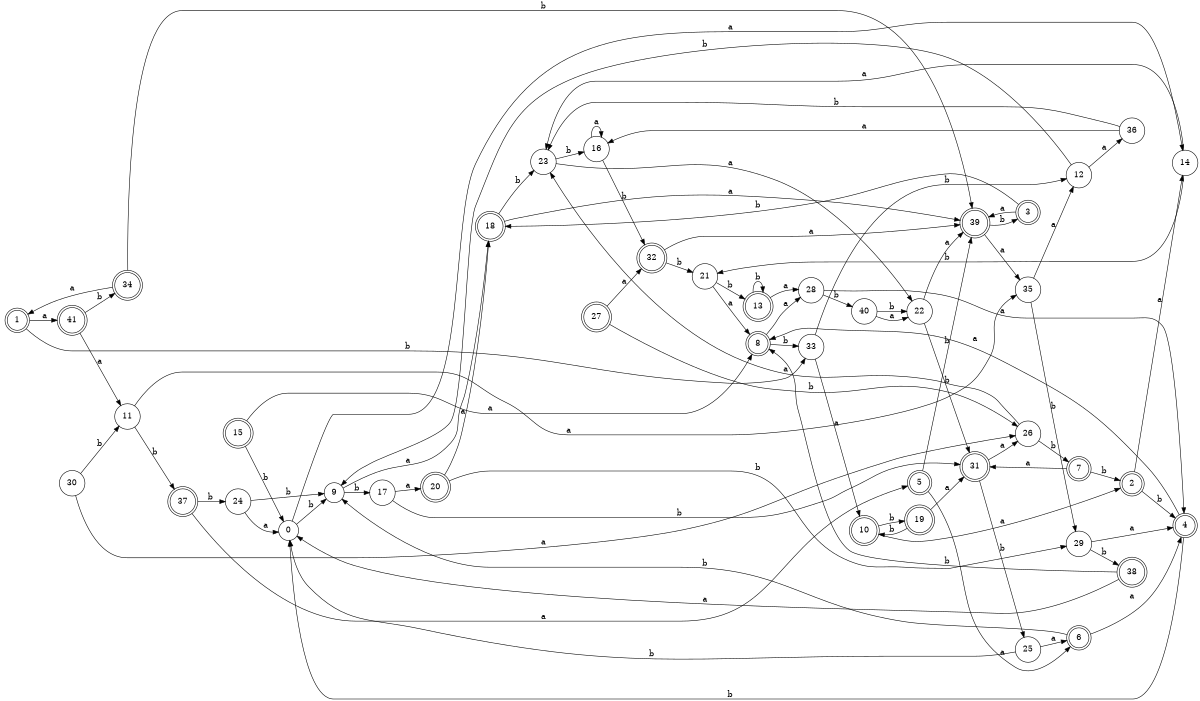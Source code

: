 digraph n34_10 {
__start0 [label="" shape="none"];

rankdir=LR;
size="8,5";

s0 [style="filled", color="black", fillcolor="white" shape="circle", label="0"];
s1 [style="rounded,filled", color="black", fillcolor="white" shape="doublecircle", label="1"];
s2 [style="rounded,filled", color="black", fillcolor="white" shape="doublecircle", label="2"];
s3 [style="rounded,filled", color="black", fillcolor="white" shape="doublecircle", label="3"];
s4 [style="rounded,filled", color="black", fillcolor="white" shape="doublecircle", label="4"];
s5 [style="rounded,filled", color="black", fillcolor="white" shape="doublecircle", label="5"];
s6 [style="rounded,filled", color="black", fillcolor="white" shape="doublecircle", label="6"];
s7 [style="rounded,filled", color="black", fillcolor="white" shape="doublecircle", label="7"];
s8 [style="rounded,filled", color="black", fillcolor="white" shape="doublecircle", label="8"];
s9 [style="filled", color="black", fillcolor="white" shape="circle", label="9"];
s10 [style="rounded,filled", color="black", fillcolor="white" shape="doublecircle", label="10"];
s11 [style="filled", color="black", fillcolor="white" shape="circle", label="11"];
s12 [style="filled", color="black", fillcolor="white" shape="circle", label="12"];
s13 [style="rounded,filled", color="black", fillcolor="white" shape="doublecircle", label="13"];
s14 [style="filled", color="black", fillcolor="white" shape="circle", label="14"];
s15 [style="rounded,filled", color="black", fillcolor="white" shape="doublecircle", label="15"];
s16 [style="filled", color="black", fillcolor="white" shape="circle", label="16"];
s17 [style="filled", color="black", fillcolor="white" shape="circle", label="17"];
s18 [style="rounded,filled", color="black", fillcolor="white" shape="doublecircle", label="18"];
s19 [style="rounded,filled", color="black", fillcolor="white" shape="doublecircle", label="19"];
s20 [style="rounded,filled", color="black", fillcolor="white" shape="doublecircle", label="20"];
s21 [style="filled", color="black", fillcolor="white" shape="circle", label="21"];
s22 [style="filled", color="black", fillcolor="white" shape="circle", label="22"];
s23 [style="filled", color="black", fillcolor="white" shape="circle", label="23"];
s24 [style="filled", color="black", fillcolor="white" shape="circle", label="24"];
s25 [style="filled", color="black", fillcolor="white" shape="circle", label="25"];
s26 [style="filled", color="black", fillcolor="white" shape="circle", label="26"];
s27 [style="rounded,filled", color="black", fillcolor="white" shape="doublecircle", label="27"];
s28 [style="filled", color="black", fillcolor="white" shape="circle", label="28"];
s29 [style="filled", color="black", fillcolor="white" shape="circle", label="29"];
s30 [style="filled", color="black", fillcolor="white" shape="circle", label="30"];
s31 [style="rounded,filled", color="black", fillcolor="white" shape="doublecircle", label="31"];
s32 [style="rounded,filled", color="black", fillcolor="white" shape="doublecircle", label="32"];
s33 [style="filled", color="black", fillcolor="white" shape="circle", label="33"];
s34 [style="rounded,filled", color="black", fillcolor="white" shape="doublecircle", label="34"];
s35 [style="filled", color="black", fillcolor="white" shape="circle", label="35"];
s36 [style="filled", color="black", fillcolor="white" shape="circle", label="36"];
s37 [style="rounded,filled", color="black", fillcolor="white" shape="doublecircle", label="37"];
s38 [style="rounded,filled", color="black", fillcolor="white" shape="doublecircle", label="38"];
s39 [style="rounded,filled", color="black", fillcolor="white" shape="doublecircle", label="39"];
s40 [style="filled", color="black", fillcolor="white" shape="circle", label="40"];
s41 [style="rounded,filled", color="black", fillcolor="white" shape="doublecircle", label="41"];
s0 -> s14 [label="a"];
s0 -> s9 [label="b"];
s1 -> s41 [label="a"];
s1 -> s33 [label="b"];
s2 -> s14 [label="a"];
s2 -> s4 [label="b"];
s3 -> s39 [label="a"];
s3 -> s18 [label="b"];
s4 -> s8 [label="a"];
s4 -> s0 [label="b"];
s5 -> s6 [label="a"];
s5 -> s39 [label="b"];
s6 -> s4 [label="a"];
s6 -> s9 [label="b"];
s7 -> s31 [label="a"];
s7 -> s2 [label="b"];
s8 -> s28 [label="a"];
s8 -> s33 [label="b"];
s9 -> s18 [label="a"];
s9 -> s17 [label="b"];
s10 -> s2 [label="a"];
s10 -> s19 [label="b"];
s11 -> s35 [label="a"];
s11 -> s37 [label="b"];
s12 -> s36 [label="a"];
s12 -> s9 [label="b"];
s13 -> s28 [label="a"];
s13 -> s13 [label="b"];
s14 -> s23 [label="a"];
s14 -> s21 [label="b"];
s15 -> s8 [label="a"];
s15 -> s0 [label="b"];
s16 -> s16 [label="a"];
s16 -> s32 [label="b"];
s17 -> s20 [label="a"];
s17 -> s31 [label="b"];
s18 -> s39 [label="a"];
s18 -> s23 [label="b"];
s19 -> s31 [label="a"];
s19 -> s10 [label="b"];
s20 -> s18 [label="a"];
s20 -> s29 [label="b"];
s21 -> s8 [label="a"];
s21 -> s13 [label="b"];
s22 -> s39 [label="a"];
s22 -> s31 [label="b"];
s23 -> s22 [label="a"];
s23 -> s16 [label="b"];
s24 -> s0 [label="a"];
s24 -> s9 [label="b"];
s25 -> s6 [label="a"];
s25 -> s0 [label="b"];
s26 -> s23 [label="a"];
s26 -> s7 [label="b"];
s27 -> s32 [label="a"];
s27 -> s26 [label="b"];
s28 -> s4 [label="a"];
s28 -> s40 [label="b"];
s29 -> s4 [label="a"];
s29 -> s38 [label="b"];
s30 -> s26 [label="a"];
s30 -> s11 [label="b"];
s31 -> s26 [label="a"];
s31 -> s25 [label="b"];
s32 -> s39 [label="a"];
s32 -> s21 [label="b"];
s33 -> s10 [label="a"];
s33 -> s12 [label="b"];
s34 -> s1 [label="a"];
s34 -> s39 [label="b"];
s35 -> s12 [label="a"];
s35 -> s29 [label="b"];
s36 -> s16 [label="a"];
s36 -> s23 [label="b"];
s37 -> s5 [label="a"];
s37 -> s24 [label="b"];
s38 -> s0 [label="a"];
s38 -> s8 [label="b"];
s39 -> s35 [label="a"];
s39 -> s3 [label="b"];
s40 -> s22 [label="a"];
s40 -> s22 [label="b"];
s41 -> s11 [label="a"];
s41 -> s34 [label="b"];

}